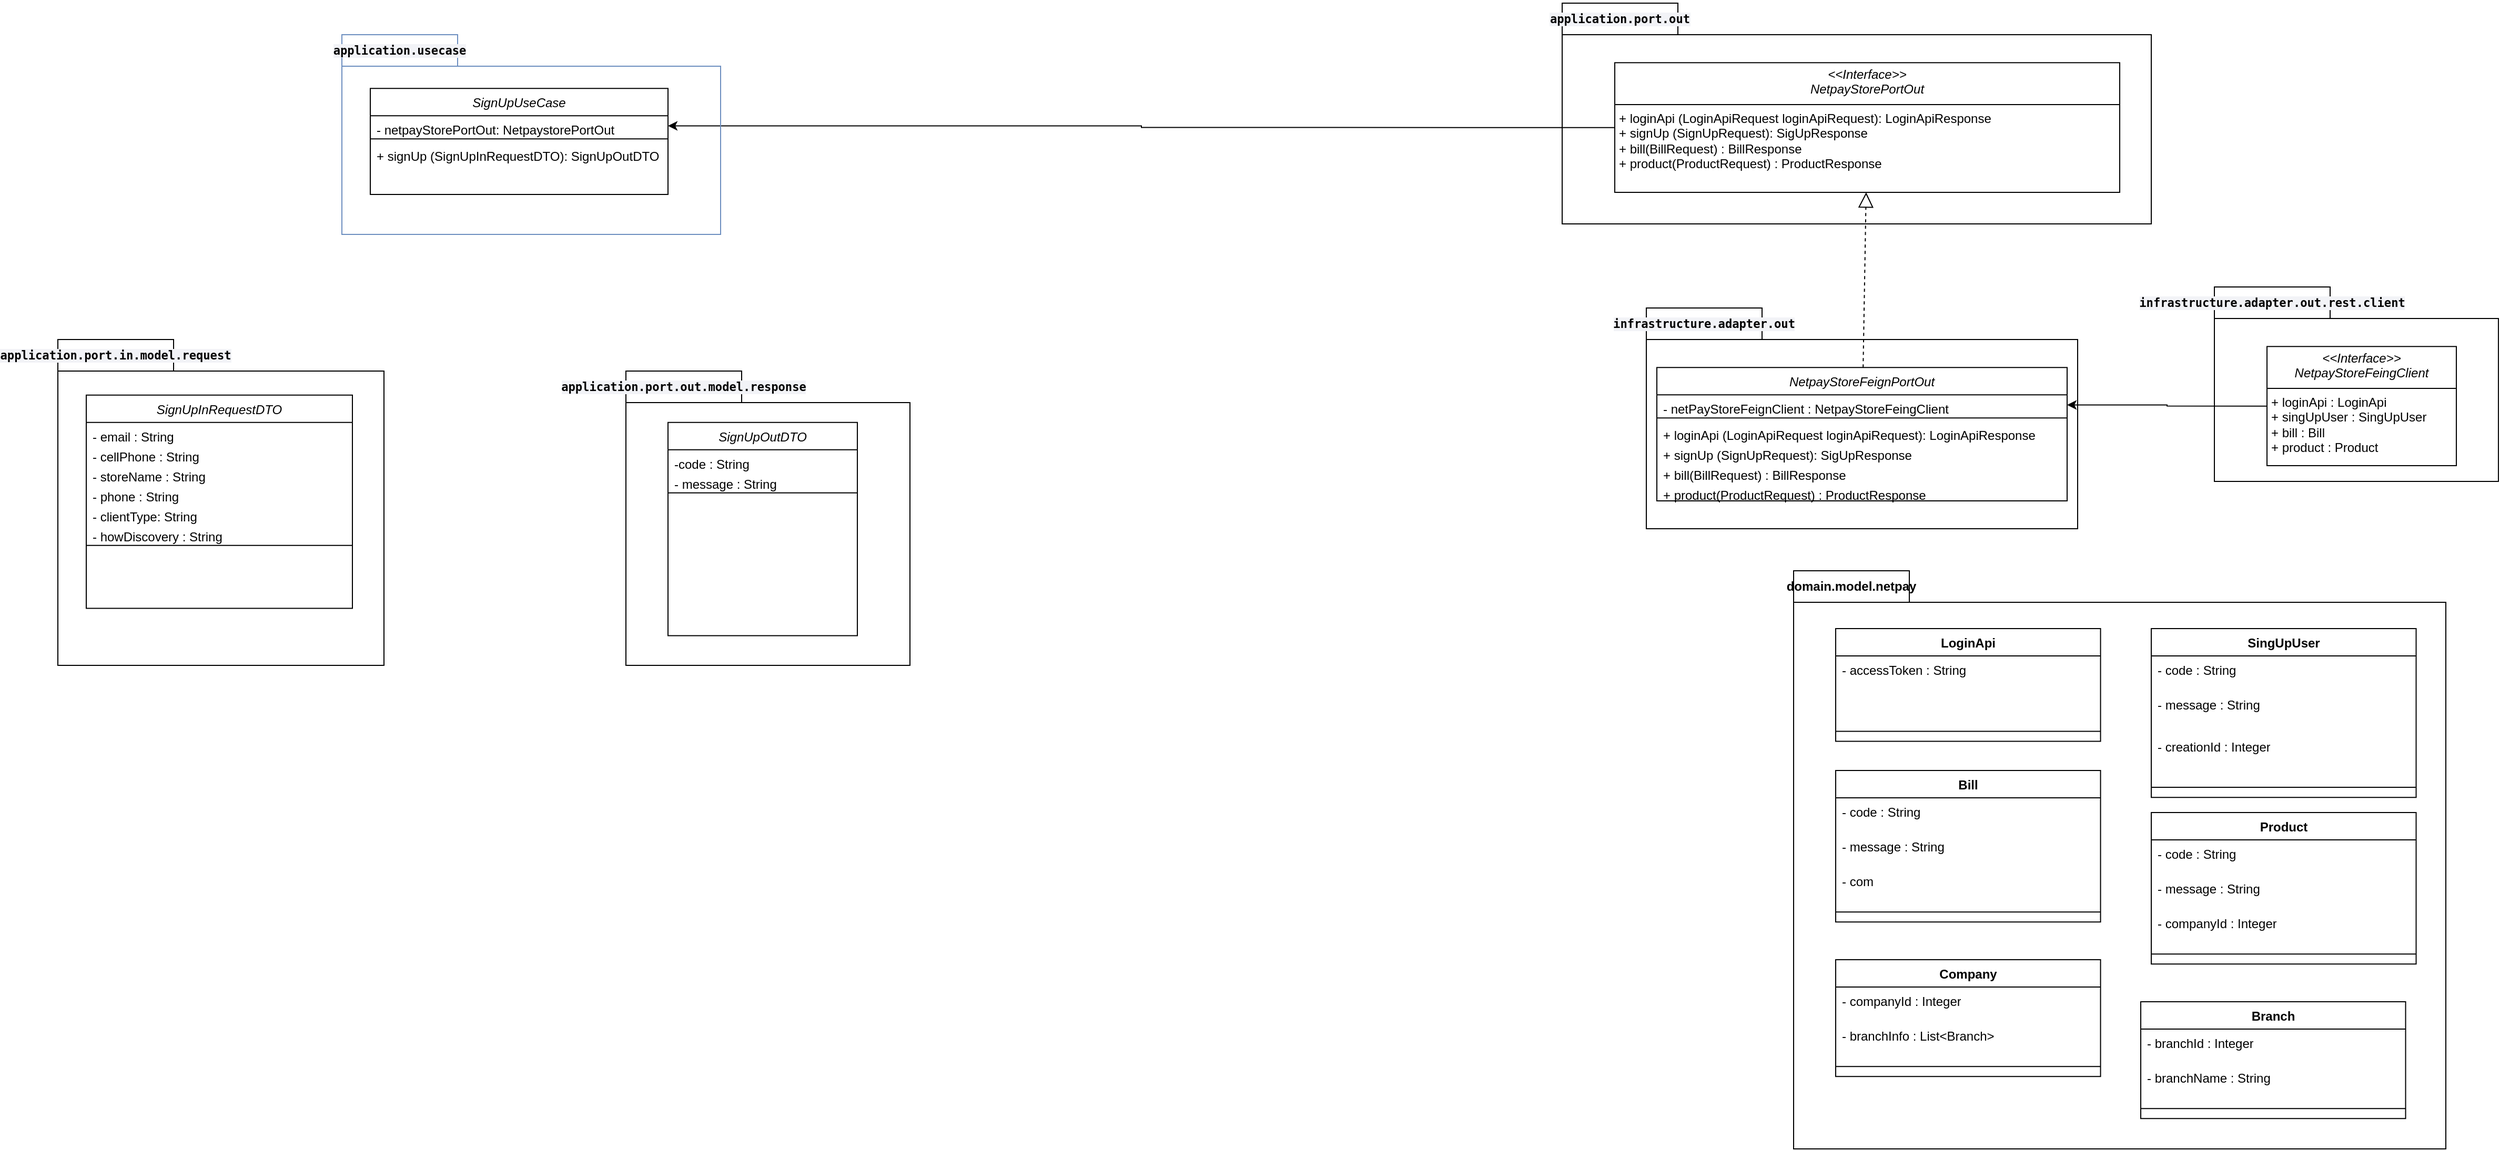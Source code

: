 <mxfile version="24.5.4" type="github">
  <diagram id="C5RBs43oDa-KdzZeNtuy" name="Page-1">
    <mxGraphModel dx="2514" dy="2064" grid="1" gridSize="10" guides="1" tooltips="1" connect="1" arrows="1" fold="1" page="1" pageScale="1" pageWidth="827" pageHeight="1169" math="0" shadow="0">
      <root>
        <mxCell id="WIyWlLk6GJQsqaUBKTNV-0" />
        <mxCell id="WIyWlLk6GJQsqaUBKTNV-1" parent="WIyWlLk6GJQsqaUBKTNV-0" />
        <mxCell id="ba8RARe4d2X0Svd5oxOF-13" style="edgeStyle=orthogonalEdgeStyle;rounded=0;orthogonalLoop=1;jettySize=auto;html=1;exitX=0;exitY=0.5;exitDx=0;exitDy=0;" edge="1" parent="WIyWlLk6GJQsqaUBKTNV-1" source="ba8RARe4d2X0Svd5oxOF-8" target="zkfFHV4jXpPFQw0GAbJ--1">
          <mxGeometry relative="1" as="geometry" />
        </mxCell>
        <mxCell id="ba8RARe4d2X0Svd5oxOF-11" value="&lt;div style=&quot;background-color:#f2f3f7;color:#262626&quot;&gt;&lt;pre style=&quot;font-family:&#39;JetBrains Mono&#39;,monospace;font-size:8.3pt;&quot;&gt;&lt;span style=&quot;color:#000000;&quot;&gt;application.usecase&lt;/span&gt;&lt;/pre&gt;&lt;/div&gt;" style="shape=folder;fontStyle=1;tabWidth=110;tabHeight=30;tabPosition=left;html=1;boundedLbl=1;labelInHeader=1;container=1;collapsible=0;whiteSpace=wrap;fillColor=none;strokeColor=#6c8ebf;" vertex="1" parent="WIyWlLk6GJQsqaUBKTNV-1">
          <mxGeometry x="-110" y="10" width="360" height="190" as="geometry" />
        </mxCell>
        <mxCell id="ba8RARe4d2X0Svd5oxOF-12" value="" style="html=1;strokeColor=none;resizeWidth=1;resizeHeight=1;fillColor=none;part=1;connectable=0;allowArrows=0;deletable=0;whiteSpace=wrap;" vertex="1" parent="ba8RARe4d2X0Svd5oxOF-11">
          <mxGeometry width="360" height="133" relative="1" as="geometry">
            <mxPoint y="30" as="offset" />
          </mxGeometry>
        </mxCell>
        <mxCell id="zkfFHV4jXpPFQw0GAbJ--0" value="SignUpUseCase" style="swimlane;fontStyle=2;align=center;verticalAlign=top;childLayout=stackLayout;horizontal=1;startSize=26;horizontalStack=0;resizeParent=1;resizeLast=0;collapsible=1;marginBottom=0;rounded=0;shadow=0;strokeWidth=1;" parent="ba8RARe4d2X0Svd5oxOF-11" vertex="1">
          <mxGeometry x="27" y="51.15" width="283" height="100.85" as="geometry">
            <mxRectangle x="230" y="140" width="160" height="26" as="alternateBounds" />
          </mxGeometry>
        </mxCell>
        <mxCell id="zkfFHV4jXpPFQw0GAbJ--1" value="- netpayStorePortOut: NetpaystorePortOut" style="text;align=left;verticalAlign=top;spacingLeft=4;spacingRight=4;overflow=hidden;rotatable=0;points=[[0,0.5],[1,0.5]];portConstraint=eastwest;" parent="zkfFHV4jXpPFQw0GAbJ--0" vertex="1">
          <mxGeometry y="26" width="283" height="19" as="geometry" />
        </mxCell>
        <mxCell id="zkfFHV4jXpPFQw0GAbJ--4" value="" style="line;html=1;strokeWidth=1;align=left;verticalAlign=middle;spacingTop=-1;spacingLeft=3;spacingRight=3;rotatable=0;labelPosition=right;points=[];portConstraint=eastwest;" parent="zkfFHV4jXpPFQw0GAbJ--0" vertex="1">
          <mxGeometry y="45" width="283" height="5.846" as="geometry" />
        </mxCell>
        <mxCell id="zkfFHV4jXpPFQw0GAbJ--5" value="+ signUp (SignUpInRequestDTO): SignUpOutDTO" style="text;align=left;verticalAlign=top;spacingLeft=4;spacingRight=4;overflow=hidden;rotatable=0;points=[[0,0.5],[1,0.5]];portConstraint=eastwest;" parent="zkfFHV4jXpPFQw0GAbJ--0" vertex="1">
          <mxGeometry y="50.846" width="283" height="19" as="geometry" />
        </mxCell>
        <mxCell id="ba8RARe4d2X0Svd5oxOF-14" value="&lt;div style=&quot;background-color: rgb(242, 243, 247); color: rgb(38, 38, 38);&quot;&gt;&lt;pre style=&quot;font-family:&#39;JetBrains Mono&#39;,monospace;font-size:8.3pt;&quot;&gt;&lt;span style=&quot;color:#000000;&quot;&gt;application.port.out&lt;/span&gt;&lt;/pre&gt;&lt;/div&gt;" style="shape=folder;fontStyle=1;tabWidth=110;tabHeight=30;tabPosition=left;html=1;boundedLbl=1;labelInHeader=1;container=1;collapsible=0;recursiveResize=0;whiteSpace=wrap;fillColor=none;" vertex="1" parent="WIyWlLk6GJQsqaUBKTNV-1">
          <mxGeometry x="1050" y="-20" width="560" height="210" as="geometry" />
        </mxCell>
        <mxCell id="ba8RARe4d2X0Svd5oxOF-8" value="&lt;p style=&quot;margin:0px;margin-top:4px;text-align:center;&quot;&gt;&lt;i&gt;&amp;lt;&amp;lt;Interface&amp;gt;&amp;gt;&lt;/i&gt;&lt;br&gt;&lt;span style=&quot;font-style: italic; text-wrap: nowrap;&quot;&gt;NetpayStorePortOut&lt;/span&gt;&lt;br&gt;&lt;/p&gt;&lt;hr size=&quot;1&quot; style=&quot;border-style:solid;&quot;&gt;&lt;p style=&quot;margin:0px;margin-left:4px;&quot;&gt;&lt;/p&gt;&lt;p style=&quot;margin:0px;margin-left:4px;&quot;&gt;+ loginApi (LoginApiRequest loginApiRequest): LoginApiResponse&amp;nbsp;&lt;/p&gt;&lt;p style=&quot;margin:0px;margin-left:4px;&quot;&gt;+ signUp (SignUpRequest): SigUpResponse&amp;nbsp;&lt;/p&gt;&lt;p style=&quot;margin:0px;margin-left:4px;&quot;&gt;+ bill(BillRequest) : BillResponse&lt;/p&gt;&lt;p style=&quot;margin:0px;margin-left:4px;&quot;&gt;+ product(ProductRequest) : ProductResponse&lt;/p&gt;" style="verticalAlign=top;align=left;overflow=fill;html=1;whiteSpace=wrap;" vertex="1" parent="ba8RARe4d2X0Svd5oxOF-14">
          <mxGeometry x="50" y="56.65" width="480" height="123.35" as="geometry" />
        </mxCell>
        <mxCell id="ba8RARe4d2X0Svd5oxOF-16" value="&lt;div style=&quot;background-color: rgb(242, 243, 247); color: rgb(38, 38, 38);&quot;&gt;&lt;pre style=&quot;font-family:&#39;JetBrains Mono&#39;,monospace;font-size:8.3pt;&quot;&gt;&lt;div&gt;&lt;pre style=&quot;font-family:&#39;JetBrains Mono&#39;,monospace;font-size:8.3pt;&quot;&gt;&lt;span style=&quot;color:#000000;&quot;&gt;infrastructure.adapter.out.rest.client&lt;/span&gt;&lt;/pre&gt;&lt;/div&gt;&lt;/pre&gt;&lt;/div&gt;" style="shape=folder;fontStyle=1;tabWidth=110;tabHeight=30;tabPosition=left;html=1;boundedLbl=1;labelInHeader=1;container=1;collapsible=0;recursiveResize=0;whiteSpace=wrap;fillColor=none;" vertex="1" parent="WIyWlLk6GJQsqaUBKTNV-1">
          <mxGeometry x="1670" y="250" width="270" height="185" as="geometry" />
        </mxCell>
        <mxCell id="ba8RARe4d2X0Svd5oxOF-17" value="&lt;p style=&quot;margin:0px;margin-top:4px;text-align:center;&quot;&gt;&lt;i&gt;&amp;lt;&amp;lt;Interface&amp;gt;&amp;gt;&lt;/i&gt;&lt;br&gt;&lt;span style=&quot;font-style: italic; text-wrap: nowrap;&quot;&gt;NetpayStoreFeingClient&lt;/span&gt;&lt;br&gt;&lt;/p&gt;&lt;hr size=&quot;1&quot; style=&quot;border-style:solid;&quot;&gt;&lt;p style=&quot;margin:0px;margin-left:4px;&quot;&gt;&lt;/p&gt;&lt;p style=&quot;margin:0px;margin-left:4px;&quot;&gt;+ loginApi : LoginApi&lt;/p&gt;&lt;p style=&quot;margin:0px;margin-left:4px;&quot;&gt;+ singUpUser : SingUpUser&lt;/p&gt;&lt;p style=&quot;margin:0px;margin-left:4px;&quot;&gt;+ bill : Bill&lt;/p&gt;&lt;p style=&quot;margin:0px;margin-left:4px;&quot;&gt;+ product : Product&lt;/p&gt;" style="verticalAlign=top;align=left;overflow=fill;html=1;whiteSpace=wrap;" vertex="1" parent="ba8RARe4d2X0Svd5oxOF-16">
          <mxGeometry x="50" y="56.65" width="180" height="113.35" as="geometry" />
        </mxCell>
        <mxCell id="ba8RARe4d2X0Svd5oxOF-18" value="" style="endArrow=block;dashed=1;endFill=0;endSize=12;html=1;rounded=0;" edge="1" parent="WIyWlLk6GJQsqaUBKTNV-1" source="ba8RARe4d2X0Svd5oxOF-82" target="ba8RARe4d2X0Svd5oxOF-8">
          <mxGeometry width="160" relative="1" as="geometry">
            <mxPoint x="330" y="300" as="sourcePoint" />
            <mxPoint x="490" y="300" as="targetPoint" />
          </mxGeometry>
        </mxCell>
        <mxCell id="ba8RARe4d2X0Svd5oxOF-20" value="domain.model.netpay" style="shape=folder;fontStyle=1;tabWidth=110;tabHeight=30;tabPosition=left;html=1;boundedLbl=1;labelInHeader=1;container=1;collapsible=0;whiteSpace=wrap;fillColor=none;" vertex="1" parent="WIyWlLk6GJQsqaUBKTNV-1">
          <mxGeometry x="1270" y="520" width="620" height="550.003" as="geometry" />
        </mxCell>
        <mxCell id="ba8RARe4d2X0Svd5oxOF-21" value="" style="html=1;strokeColor=none;resizeWidth=1;resizeHeight=1;fillColor=none;part=1;connectable=0;allowArrows=0;deletable=0;whiteSpace=wrap;" vertex="1" parent="ba8RARe4d2X0Svd5oxOF-20">
          <mxGeometry width="620.0" height="385" relative="1" as="geometry">
            <mxPoint y="30" as="offset" />
          </mxGeometry>
        </mxCell>
        <mxCell id="ba8RARe4d2X0Svd5oxOF-22" value="LoginApi" style="swimlane;fontStyle=1;align=center;verticalAlign=top;childLayout=stackLayout;horizontal=1;startSize=26;horizontalStack=0;resizeParent=1;resizeParentMax=0;resizeLast=0;collapsible=1;marginBottom=0;whiteSpace=wrap;html=1;" vertex="1" parent="ba8RARe4d2X0Svd5oxOF-20">
          <mxGeometry x="39.998" y="55.002" width="251.777" height="107.304" as="geometry" />
        </mxCell>
        <mxCell id="ba8RARe4d2X0Svd5oxOF-23" value="- accessToken : String" style="text;strokeColor=none;fillColor=none;align=left;verticalAlign=top;spacingLeft=4;spacingRight=4;overflow=hidden;rotatable=0;points=[[0,0.5],[1,0.5]];portConstraint=eastwest;whiteSpace=wrap;html=1;" vertex="1" parent="ba8RARe4d2X0Svd5oxOF-22">
          <mxGeometry y="26" width="251.777" height="62.174" as="geometry" />
        </mxCell>
        <mxCell id="ba8RARe4d2X0Svd5oxOF-24" value="" style="line;strokeWidth=1;fillColor=none;align=left;verticalAlign=middle;spacingTop=-1;spacingLeft=3;spacingRight=3;rotatable=0;labelPosition=right;points=[];portConstraint=eastwest;strokeColor=inherit;" vertex="1" parent="ba8RARe4d2X0Svd5oxOF-22">
          <mxGeometry y="88.174" width="251.777" height="19.13" as="geometry" />
        </mxCell>
        <mxCell id="ba8RARe4d2X0Svd5oxOF-28" value="SingUpUser" style="swimlane;fontStyle=1;align=center;verticalAlign=top;childLayout=stackLayout;horizontal=1;startSize=26;horizontalStack=0;resizeParent=1;resizeParentMax=0;resizeLast=0;collapsible=1;marginBottom=0;whiteSpace=wrap;html=1;" vertex="1" parent="ba8RARe4d2X0Svd5oxOF-20">
          <mxGeometry x="339.997" y="54.995" width="251.773" height="160.63" as="geometry" />
        </mxCell>
        <mxCell id="ba8RARe4d2X0Svd5oxOF-29" value="- code : String" style="text;strokeColor=none;fillColor=none;align=left;verticalAlign=top;spacingLeft=4;spacingRight=4;overflow=hidden;rotatable=0;points=[[0,0.5],[1,0.5]];portConstraint=eastwest;whiteSpace=wrap;html=1;" vertex="1" parent="ba8RARe4d2X0Svd5oxOF-28">
          <mxGeometry y="26" width="251.773" height="33.0" as="geometry" />
        </mxCell>
        <mxCell id="ba8RARe4d2X0Svd5oxOF-32" value="- message : String" style="text;strokeColor=none;fillColor=none;align=left;verticalAlign=top;spacingLeft=4;spacingRight=4;overflow=hidden;rotatable=0;points=[[0,0.5],[1,0.5]];portConstraint=eastwest;whiteSpace=wrap;html=1;" vertex="1" parent="ba8RARe4d2X0Svd5oxOF-28">
          <mxGeometry y="59.0" width="251.773" height="39.572" as="geometry" />
        </mxCell>
        <mxCell id="ba8RARe4d2X0Svd5oxOF-31" value="- creationId : Integer" style="text;strokeColor=none;fillColor=none;align=left;verticalAlign=top;spacingLeft=4;spacingRight=4;overflow=hidden;rotatable=0;points=[[0,0.5],[1,0.5]];portConstraint=eastwest;whiteSpace=wrap;html=1;" vertex="1" parent="ba8RARe4d2X0Svd5oxOF-28">
          <mxGeometry y="98.572" width="251.773" height="42.927" as="geometry" />
        </mxCell>
        <mxCell id="ba8RARe4d2X0Svd5oxOF-30" value="" style="line;strokeWidth=1;fillColor=none;align=left;verticalAlign=middle;spacingTop=-1;spacingLeft=3;spacingRight=3;rotatable=0;labelPosition=right;points=[];portConstraint=eastwest;strokeColor=inherit;" vertex="1" parent="ba8RARe4d2X0Svd5oxOF-28">
          <mxGeometry y="141.5" width="251.773" height="19.13" as="geometry" />
        </mxCell>
        <mxCell id="ba8RARe4d2X0Svd5oxOF-33" value="Bill" style="swimlane;fontStyle=1;align=center;verticalAlign=top;childLayout=stackLayout;horizontal=1;startSize=26;horizontalStack=0;resizeParent=1;resizeParentMax=0;resizeLast=0;collapsible=1;marginBottom=0;whiteSpace=wrap;html=1;" vertex="1" parent="ba8RARe4d2X0Svd5oxOF-20">
          <mxGeometry x="39.998" y="190.003" width="251.773" height="144.13" as="geometry" />
        </mxCell>
        <mxCell id="ba8RARe4d2X0Svd5oxOF-34" value="- code : String" style="text;strokeColor=none;fillColor=none;align=left;verticalAlign=top;spacingLeft=4;spacingRight=4;overflow=hidden;rotatable=0;points=[[0,0.5],[1,0.5]];portConstraint=eastwest;whiteSpace=wrap;html=1;" vertex="1" parent="ba8RARe4d2X0Svd5oxOF-33">
          <mxGeometry y="26" width="251.773" height="33.0" as="geometry" />
        </mxCell>
        <mxCell id="ba8RARe4d2X0Svd5oxOF-36" value="- message : String" style="text;strokeColor=none;fillColor=none;align=left;verticalAlign=top;spacingLeft=4;spacingRight=4;overflow=hidden;rotatable=0;points=[[0,0.5],[1,0.5]];portConstraint=eastwest;whiteSpace=wrap;html=1;" vertex="1" parent="ba8RARe4d2X0Svd5oxOF-33">
          <mxGeometry y="59.0" width="251.773" height="33.0" as="geometry" />
        </mxCell>
        <mxCell id="ba8RARe4d2X0Svd5oxOF-37" value="- com" style="text;strokeColor=none;fillColor=none;align=left;verticalAlign=top;spacingLeft=4;spacingRight=4;overflow=hidden;rotatable=0;points=[[0,0.5],[1,0.5]];portConstraint=eastwest;whiteSpace=wrap;html=1;" vertex="1" parent="ba8RARe4d2X0Svd5oxOF-33">
          <mxGeometry y="92.0" width="251.773" height="33.0" as="geometry" />
        </mxCell>
        <mxCell id="ba8RARe4d2X0Svd5oxOF-35" value="" style="line;strokeWidth=1;fillColor=none;align=left;verticalAlign=middle;spacingTop=-1;spacingLeft=3;spacingRight=3;rotatable=0;labelPosition=right;points=[];portConstraint=eastwest;strokeColor=inherit;" vertex="1" parent="ba8RARe4d2X0Svd5oxOF-33">
          <mxGeometry y="125.0" width="251.773" height="19.13" as="geometry" />
        </mxCell>
        <mxCell id="ba8RARe4d2X0Svd5oxOF-42" value="Product" style="swimlane;fontStyle=1;align=center;verticalAlign=top;childLayout=stackLayout;horizontal=1;startSize=26;horizontalStack=0;resizeParent=1;resizeParentMax=0;resizeLast=0;collapsible=1;marginBottom=0;whiteSpace=wrap;html=1;" vertex="1" parent="ba8RARe4d2X0Svd5oxOF-20">
          <mxGeometry x="339.998" y="230.003" width="251.773" height="144.13" as="geometry" />
        </mxCell>
        <mxCell id="ba8RARe4d2X0Svd5oxOF-43" value="- code : String" style="text;strokeColor=none;fillColor=none;align=left;verticalAlign=top;spacingLeft=4;spacingRight=4;overflow=hidden;rotatable=0;points=[[0,0.5],[1,0.5]];portConstraint=eastwest;whiteSpace=wrap;html=1;" vertex="1" parent="ba8RARe4d2X0Svd5oxOF-42">
          <mxGeometry y="26" width="251.773" height="33.0" as="geometry" />
        </mxCell>
        <mxCell id="ba8RARe4d2X0Svd5oxOF-44" value="- message : String" style="text;strokeColor=none;fillColor=none;align=left;verticalAlign=top;spacingLeft=4;spacingRight=4;overflow=hidden;rotatable=0;points=[[0,0.5],[1,0.5]];portConstraint=eastwest;whiteSpace=wrap;html=1;" vertex="1" parent="ba8RARe4d2X0Svd5oxOF-42">
          <mxGeometry y="59.0" width="251.773" height="33.0" as="geometry" />
        </mxCell>
        <mxCell id="ba8RARe4d2X0Svd5oxOF-45" value="- companyId : Integer" style="text;strokeColor=none;fillColor=none;align=left;verticalAlign=top;spacingLeft=4;spacingRight=4;overflow=hidden;rotatable=0;points=[[0,0.5],[1,0.5]];portConstraint=eastwest;whiteSpace=wrap;html=1;" vertex="1" parent="ba8RARe4d2X0Svd5oxOF-42">
          <mxGeometry y="92.0" width="251.773" height="33.0" as="geometry" />
        </mxCell>
        <mxCell id="ba8RARe4d2X0Svd5oxOF-46" value="" style="line;strokeWidth=1;fillColor=none;align=left;verticalAlign=middle;spacingTop=-1;spacingLeft=3;spacingRight=3;rotatable=0;labelPosition=right;points=[];portConstraint=eastwest;strokeColor=inherit;" vertex="1" parent="ba8RARe4d2X0Svd5oxOF-42">
          <mxGeometry y="125.0" width="251.773" height="19.13" as="geometry" />
        </mxCell>
        <mxCell id="ba8RARe4d2X0Svd5oxOF-47" value="Company" style="swimlane;fontStyle=1;align=center;verticalAlign=top;childLayout=stackLayout;horizontal=1;startSize=26;horizontalStack=0;resizeParent=1;resizeParentMax=0;resizeLast=0;collapsible=1;marginBottom=0;whiteSpace=wrap;html=1;" vertex="1" parent="ba8RARe4d2X0Svd5oxOF-20">
          <mxGeometry x="39.998" y="370.003" width="251.773" height="111.13" as="geometry" />
        </mxCell>
        <mxCell id="ba8RARe4d2X0Svd5oxOF-48" value="- companyId : Integer" style="text;strokeColor=none;fillColor=none;align=left;verticalAlign=top;spacingLeft=4;spacingRight=4;overflow=hidden;rotatable=0;points=[[0,0.5],[1,0.5]];portConstraint=eastwest;whiteSpace=wrap;html=1;" vertex="1" parent="ba8RARe4d2X0Svd5oxOF-47">
          <mxGeometry y="26" width="251.773" height="33.0" as="geometry" />
        </mxCell>
        <mxCell id="ba8RARe4d2X0Svd5oxOF-49" value="- branchInfo : List&amp;lt;Branch&amp;gt;" style="text;strokeColor=none;fillColor=none;align=left;verticalAlign=top;spacingLeft=4;spacingRight=4;overflow=hidden;rotatable=0;points=[[0,0.5],[1,0.5]];portConstraint=eastwest;whiteSpace=wrap;html=1;" vertex="1" parent="ba8RARe4d2X0Svd5oxOF-47">
          <mxGeometry y="59.0" width="251.773" height="33.0" as="geometry" />
        </mxCell>
        <mxCell id="ba8RARe4d2X0Svd5oxOF-51" value="" style="line;strokeWidth=1;fillColor=none;align=left;verticalAlign=middle;spacingTop=-1;spacingLeft=3;spacingRight=3;rotatable=0;labelPosition=right;points=[];portConstraint=eastwest;strokeColor=inherit;" vertex="1" parent="ba8RARe4d2X0Svd5oxOF-47">
          <mxGeometry y="92.0" width="251.773" height="19.13" as="geometry" />
        </mxCell>
        <mxCell id="ba8RARe4d2X0Svd5oxOF-52" value="Branch" style="swimlane;fontStyle=1;align=center;verticalAlign=top;childLayout=stackLayout;horizontal=1;startSize=26;horizontalStack=0;resizeParent=1;resizeParentMax=0;resizeLast=0;collapsible=1;marginBottom=0;whiteSpace=wrap;html=1;" vertex="1" parent="ba8RARe4d2X0Svd5oxOF-20">
          <mxGeometry x="329.998" y="410.003" width="251.773" height="111.13" as="geometry" />
        </mxCell>
        <mxCell id="ba8RARe4d2X0Svd5oxOF-53" value="- branchId : Integer" style="text;strokeColor=none;fillColor=none;align=left;verticalAlign=top;spacingLeft=4;spacingRight=4;overflow=hidden;rotatable=0;points=[[0,0.5],[1,0.5]];portConstraint=eastwest;whiteSpace=wrap;html=1;" vertex="1" parent="ba8RARe4d2X0Svd5oxOF-52">
          <mxGeometry y="26" width="251.773" height="33.0" as="geometry" />
        </mxCell>
        <mxCell id="ba8RARe4d2X0Svd5oxOF-54" value="- branchName : String" style="text;strokeColor=none;fillColor=none;align=left;verticalAlign=top;spacingLeft=4;spacingRight=4;overflow=hidden;rotatable=0;points=[[0,0.5],[1,0.5]];portConstraint=eastwest;whiteSpace=wrap;html=1;" vertex="1" parent="ba8RARe4d2X0Svd5oxOF-52">
          <mxGeometry y="59.0" width="251.773" height="33.0" as="geometry" />
        </mxCell>
        <mxCell id="ba8RARe4d2X0Svd5oxOF-55" value="" style="line;strokeWidth=1;fillColor=none;align=left;verticalAlign=middle;spacingTop=-1;spacingLeft=3;spacingRight=3;rotatable=0;labelPosition=right;points=[];portConstraint=eastwest;strokeColor=inherit;" vertex="1" parent="ba8RARe4d2X0Svd5oxOF-52">
          <mxGeometry y="92.0" width="251.773" height="19.13" as="geometry" />
        </mxCell>
        <mxCell id="ba8RARe4d2X0Svd5oxOF-56" value="&lt;div style=&quot;background-color:#f2f3f7;color:#262626&quot;&gt;&lt;pre style=&quot;font-family:&#39;JetBrains Mono&#39;,monospace;font-size:8.3pt;&quot;&gt;&lt;span style=&quot;color:#000000;&quot;&gt;application.port.in.model.request&lt;/span&gt;&lt;/pre&gt;&lt;/div&gt;" style="shape=folder;fontStyle=1;tabWidth=110;tabHeight=30;tabPosition=left;html=1;boundedLbl=1;labelInHeader=1;container=1;collapsible=0;recursiveResize=0;whiteSpace=wrap;fillColor=none;" vertex="1" parent="WIyWlLk6GJQsqaUBKTNV-1">
          <mxGeometry x="-380" y="300" width="310" height="310" as="geometry" />
        </mxCell>
        <mxCell id="ba8RARe4d2X0Svd5oxOF-58" value="SignUpInRequestDTO" style="swimlane;fontStyle=2;align=center;verticalAlign=top;childLayout=stackLayout;horizontal=1;startSize=26;horizontalStack=0;resizeParent=1;resizeLast=0;collapsible=1;marginBottom=0;rounded=0;shadow=0;strokeWidth=1;" vertex="1" parent="ba8RARe4d2X0Svd5oxOF-56">
          <mxGeometry x="27" y="52.9" width="253" height="202.846" as="geometry">
            <mxRectangle x="230" y="140" width="160" height="26" as="alternateBounds" />
          </mxGeometry>
        </mxCell>
        <mxCell id="ba8RARe4d2X0Svd5oxOF-59" value="- email : String" style="text;align=left;verticalAlign=top;spacingLeft=4;spacingRight=4;overflow=hidden;rotatable=0;points=[[0,0.5],[1,0.5]];portConstraint=eastwest;" vertex="1" parent="ba8RARe4d2X0Svd5oxOF-58">
          <mxGeometry y="26" width="253" height="19" as="geometry" />
        </mxCell>
        <mxCell id="ba8RARe4d2X0Svd5oxOF-69" value="- cellPhone : String" style="text;align=left;verticalAlign=top;spacingLeft=4;spacingRight=4;overflow=hidden;rotatable=0;points=[[0,0.5],[1,0.5]];portConstraint=eastwest;" vertex="1" parent="ba8RARe4d2X0Svd5oxOF-58">
          <mxGeometry y="45" width="253" height="19" as="geometry" />
        </mxCell>
        <mxCell id="ba8RARe4d2X0Svd5oxOF-68" value="- storeName : String" style="text;align=left;verticalAlign=top;spacingLeft=4;spacingRight=4;overflow=hidden;rotatable=0;points=[[0,0.5],[1,0.5]];portConstraint=eastwest;" vertex="1" parent="ba8RARe4d2X0Svd5oxOF-58">
          <mxGeometry y="64" width="253" height="19" as="geometry" />
        </mxCell>
        <mxCell id="ba8RARe4d2X0Svd5oxOF-67" value="- phone : String" style="text;align=left;verticalAlign=top;spacingLeft=4;spacingRight=4;overflow=hidden;rotatable=0;points=[[0,0.5],[1,0.5]];portConstraint=eastwest;" vertex="1" parent="ba8RARe4d2X0Svd5oxOF-58">
          <mxGeometry y="83" width="253" height="19" as="geometry" />
        </mxCell>
        <mxCell id="ba8RARe4d2X0Svd5oxOF-66" value="- clientType: String" style="text;align=left;verticalAlign=top;spacingLeft=4;spacingRight=4;overflow=hidden;rotatable=0;points=[[0,0.5],[1,0.5]];portConstraint=eastwest;" vertex="1" parent="ba8RARe4d2X0Svd5oxOF-58">
          <mxGeometry y="102" width="253" height="19" as="geometry" />
        </mxCell>
        <mxCell id="ba8RARe4d2X0Svd5oxOF-65" value="- howDiscovery : String" style="text;align=left;verticalAlign=top;spacingLeft=4;spacingRight=4;overflow=hidden;rotatable=0;points=[[0,0.5],[1,0.5]];portConstraint=eastwest;" vertex="1" parent="ba8RARe4d2X0Svd5oxOF-58">
          <mxGeometry y="121" width="253" height="19" as="geometry" />
        </mxCell>
        <mxCell id="ba8RARe4d2X0Svd5oxOF-60" value="" style="line;html=1;strokeWidth=1;align=left;verticalAlign=middle;spacingTop=-1;spacingLeft=3;spacingRight=3;rotatable=0;labelPosition=right;points=[];portConstraint=eastwest;" vertex="1" parent="ba8RARe4d2X0Svd5oxOF-58">
          <mxGeometry y="140" width="253" height="5.846" as="geometry" />
        </mxCell>
        <mxCell id="ba8RARe4d2X0Svd5oxOF-70" value="&lt;div style=&quot;background-color:#f2f3f7;color:#262626&quot;&gt;&lt;pre style=&quot;font-family:&#39;JetBrains Mono&#39;,monospace;font-size:8.3pt;&quot;&gt;&lt;span style=&quot;color:#000000;&quot;&gt;application.port.out.model.response&lt;/span&gt;&lt;/pre&gt;&lt;/div&gt;" style="shape=folder;fontStyle=1;tabWidth=110;tabHeight=30;tabPosition=left;html=1;boundedLbl=1;labelInHeader=1;container=1;collapsible=0;recursiveResize=0;whiteSpace=wrap;fillColor=none;" vertex="1" parent="WIyWlLk6GJQsqaUBKTNV-1">
          <mxGeometry x="160" y="330" width="270" height="280" as="geometry" />
        </mxCell>
        <mxCell id="ba8RARe4d2X0Svd5oxOF-72" value="SignUpOutDTO" style="swimlane;fontStyle=2;align=center;verticalAlign=top;childLayout=stackLayout;horizontal=1;startSize=26;horizontalStack=0;resizeParent=1;resizeLast=0;collapsible=1;marginBottom=0;rounded=0;shadow=0;strokeWidth=1;" vertex="1" parent="ba8RARe4d2X0Svd5oxOF-70">
          <mxGeometry x="40" y="48.9" width="180" height="202.85" as="geometry">
            <mxRectangle x="230" y="140" width="160" height="26" as="alternateBounds" />
          </mxGeometry>
        </mxCell>
        <mxCell id="ba8RARe4d2X0Svd5oxOF-73" value="-code : String" style="text;align=left;verticalAlign=top;spacingLeft=4;spacingRight=4;overflow=hidden;rotatable=0;points=[[0,0.5],[1,0.5]];portConstraint=eastwest;" vertex="1" parent="ba8RARe4d2X0Svd5oxOF-72">
          <mxGeometry y="26" width="180" height="19" as="geometry" />
        </mxCell>
        <mxCell id="ba8RARe4d2X0Svd5oxOF-74" value="- message : String" style="text;align=left;verticalAlign=top;spacingLeft=4;spacingRight=4;overflow=hidden;rotatable=0;points=[[0,0.5],[1,0.5]];portConstraint=eastwest;" vertex="1" parent="ba8RARe4d2X0Svd5oxOF-72">
          <mxGeometry y="45" width="180" height="19" as="geometry" />
        </mxCell>
        <mxCell id="ba8RARe4d2X0Svd5oxOF-79" value="" style="line;html=1;strokeWidth=1;align=left;verticalAlign=middle;spacingTop=-1;spacingLeft=3;spacingRight=3;rotatable=0;labelPosition=right;points=[];portConstraint=eastwest;" vertex="1" parent="ba8RARe4d2X0Svd5oxOF-72">
          <mxGeometry y="64" width="180" height="5.846" as="geometry" />
        </mxCell>
        <mxCell id="ba8RARe4d2X0Svd5oxOF-80" value="&lt;div style=&quot;background-color: rgb(242, 243, 247); color: rgb(38, 38, 38);&quot;&gt;&lt;pre style=&quot;font-family:&#39;JetBrains Mono&#39;,monospace;font-size:8.3pt;&quot;&gt;&lt;div&gt;&lt;pre style=&quot;font-family:&#39;JetBrains Mono&#39;,monospace;font-size:8.3pt;&quot;&gt;&lt;span style=&quot;color:#000000;&quot;&gt;infrastructure.adapter.out&lt;/span&gt;&lt;/pre&gt;&lt;/div&gt;&lt;/pre&gt;&lt;/div&gt;" style="shape=folder;fontStyle=1;tabWidth=110;tabHeight=30;tabPosition=left;html=1;boundedLbl=1;labelInHeader=1;container=1;collapsible=0;recursiveResize=0;whiteSpace=wrap;fillColor=none;" vertex="1" parent="WIyWlLk6GJQsqaUBKTNV-1">
          <mxGeometry x="1130" y="270" width="410" height="210" as="geometry" />
        </mxCell>
        <mxCell id="ba8RARe4d2X0Svd5oxOF-82" value="NetpayStoreFeignPortOut" style="swimlane;fontStyle=2;align=center;verticalAlign=top;childLayout=stackLayout;horizontal=1;startSize=26;horizontalStack=0;resizeParent=1;resizeLast=0;collapsible=1;marginBottom=0;rounded=0;shadow=0;strokeWidth=1;" vertex="1" parent="ba8RARe4d2X0Svd5oxOF-80">
          <mxGeometry x="10" y="56.65" width="390" height="126.85" as="geometry">
            <mxRectangle x="230" y="140" width="160" height="26" as="alternateBounds" />
          </mxGeometry>
        </mxCell>
        <mxCell id="ba8RARe4d2X0Svd5oxOF-83" value="- netPayStoreFeignClient : NetpayStoreFeingClient" style="text;align=left;verticalAlign=top;spacingLeft=4;spacingRight=4;overflow=hidden;rotatable=0;points=[[0,0.5],[1,0.5]];portConstraint=eastwest;" vertex="1" parent="ba8RARe4d2X0Svd5oxOF-82">
          <mxGeometry y="26" width="390" height="19" as="geometry" />
        </mxCell>
        <mxCell id="ba8RARe4d2X0Svd5oxOF-84" value="" style="line;html=1;strokeWidth=1;align=left;verticalAlign=middle;spacingTop=-1;spacingLeft=3;spacingRight=3;rotatable=0;labelPosition=right;points=[];portConstraint=eastwest;" vertex="1" parent="ba8RARe4d2X0Svd5oxOF-82">
          <mxGeometry y="45" width="390" height="5.846" as="geometry" />
        </mxCell>
        <mxCell id="ba8RARe4d2X0Svd5oxOF-85" value="+ loginApi (LoginApiRequest loginApiRequest): LoginApiResponse " style="text;align=left;verticalAlign=top;spacingLeft=4;spacingRight=4;overflow=hidden;rotatable=0;points=[[0,0.5],[1,0.5]];portConstraint=eastwest;" vertex="1" parent="ba8RARe4d2X0Svd5oxOF-82">
          <mxGeometry y="50.846" width="390" height="19" as="geometry" />
        </mxCell>
        <mxCell id="ba8RARe4d2X0Svd5oxOF-88" value="+ signUp (SignUpRequest): SigUpResponse " style="text;align=left;verticalAlign=top;spacingLeft=4;spacingRight=4;overflow=hidden;rotatable=0;points=[[0,0.5],[1,0.5]];portConstraint=eastwest;" vertex="1" parent="ba8RARe4d2X0Svd5oxOF-82">
          <mxGeometry y="69.846" width="390" height="19" as="geometry" />
        </mxCell>
        <mxCell id="ba8RARe4d2X0Svd5oxOF-87" value="+ bill(BillRequest) : BillResponse" style="text;align=left;verticalAlign=top;spacingLeft=4;spacingRight=4;overflow=hidden;rotatable=0;points=[[0,0.5],[1,0.5]];portConstraint=eastwest;" vertex="1" parent="ba8RARe4d2X0Svd5oxOF-82">
          <mxGeometry y="88.846" width="390" height="19" as="geometry" />
        </mxCell>
        <mxCell id="ba8RARe4d2X0Svd5oxOF-86" value="+ product(ProductRequest) : ProductResponse" style="text;align=left;verticalAlign=top;spacingLeft=4;spacingRight=4;overflow=hidden;rotatable=0;points=[[0,0.5],[1,0.5]];portConstraint=eastwest;" vertex="1" parent="ba8RARe4d2X0Svd5oxOF-82">
          <mxGeometry y="107.846" width="390" height="19" as="geometry" />
        </mxCell>
        <mxCell id="ba8RARe4d2X0Svd5oxOF-89" style="edgeStyle=orthogonalEdgeStyle;rounded=0;orthogonalLoop=1;jettySize=auto;html=1;exitX=0;exitY=0.5;exitDx=0;exitDy=0;" edge="1" parent="WIyWlLk6GJQsqaUBKTNV-1" source="ba8RARe4d2X0Svd5oxOF-17" target="ba8RARe4d2X0Svd5oxOF-83">
          <mxGeometry relative="1" as="geometry" />
        </mxCell>
      </root>
    </mxGraphModel>
  </diagram>
</mxfile>
